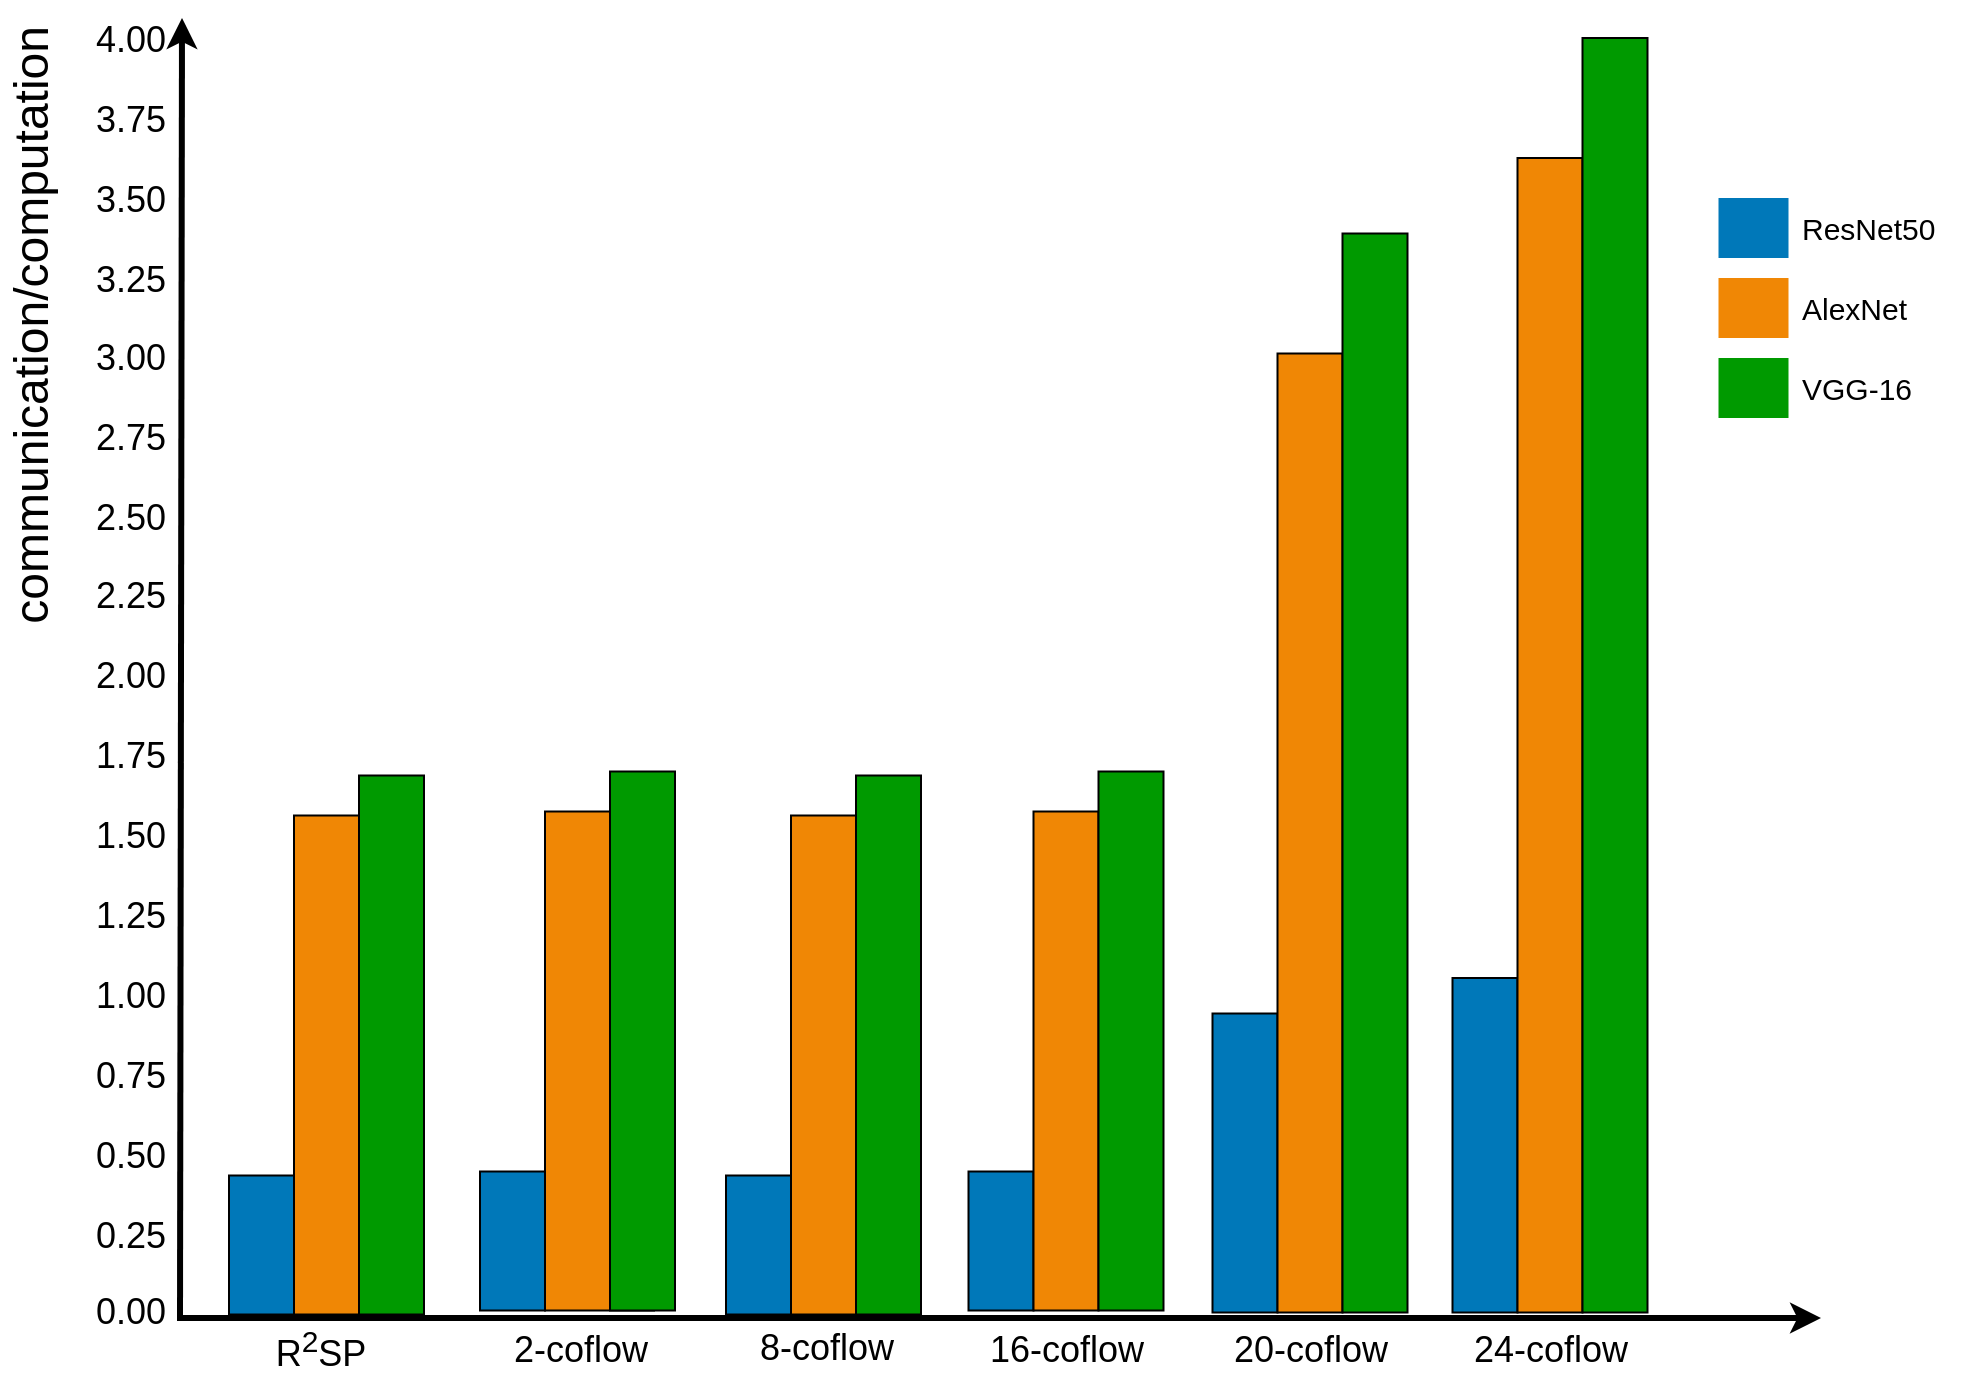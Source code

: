 <mxfile version="13.8.1" type="github">
  <diagram id="T89XPPoivCCFEeKoEIFi" name="第 1 页">
    <mxGraphModel dx="-484" dy="1322" grid="1" gridSize="10" guides="1" tooltips="1" connect="1" arrows="1" fold="1" page="1" pageScale="1" pageWidth="827" pageHeight="1169" math="0" shadow="0">
      <root>
        <mxCell id="0" />
        <mxCell id="1" parent="0" />
        <mxCell id="WCGk1mYOTGd77UesOvjc-1" value="" style="edgeStyle=none;html=1;fontColor=#000000;strokeWidth=3;strokeColor=#000000;" parent="1" edge="1">
          <mxGeometry width="100" height="100" relative="1" as="geometry">
            <mxPoint x="2210" y="1600.5" as="sourcePoint" />
            <mxPoint x="2211" y="950" as="targetPoint" />
          </mxGeometry>
        </mxCell>
        <mxCell id="WCGk1mYOTGd77UesOvjc-2" value="" style="edgeStyle=none;html=1;fontColor=#000000;strokeWidth=3;strokeColor=#000000;" parent="1" edge="1">
          <mxGeometry width="100" height="100" relative="1" as="geometry">
            <mxPoint x="2208.5" y="1600" as="sourcePoint" />
            <mxPoint x="3030.5" y="1600" as="targetPoint" />
          </mxGeometry>
        </mxCell>
        <mxCell id="WCGk1mYOTGd77UesOvjc-3" value="8-coflow" style="text;spacingTop=-5;align=center;verticalAlign=middle;fontStyle=0;html=1;fontSize=18;points=[];strokeColor=none;" parent="1" vertex="1">
          <mxGeometry x="2473" y="1602.25" width="120" height="30" as="geometry" />
        </mxCell>
        <mxCell id="WCGk1mYOTGd77UesOvjc-4" value="16-coflow" style="text;spacingTop=-5;align=center;verticalAlign=middle;fontStyle=0;html=1;fontSize=18;points=[];strokeColor=none;" parent="1" vertex="1">
          <mxGeometry x="2593" y="1603.25" width="120" height="30" as="geometry" />
        </mxCell>
        <mxCell id="WCGk1mYOTGd77UesOvjc-5" value="20-coflow" style="text;spacingTop=-5;align=center;verticalAlign=middle;fontStyle=0;html=1;fontSize=18;points=[];strokeColor=none;" parent="1" vertex="1">
          <mxGeometry x="2715" y="1603.25" width="120" height="30" as="geometry" />
        </mxCell>
        <mxCell id="WCGk1mYOTGd77UesOvjc-6" value="" style="whiteSpace=wrap;gradientColor=none;gradientDirection=east;strokeColor=none;html=1;fontColor=#23445d;fillColor=#009a00;" parent="1" vertex="1">
          <mxGeometry x="2979.25" y="1120" width="35.0" height="30.0" as="geometry" />
        </mxCell>
        <mxCell id="WCGk1mYOTGd77UesOvjc-7" value="" style="whiteSpace=wrap;gradientColor=none;gradientDirection=east;strokeColor=none;html=1;fontColor=#23445d;fillColor=#F08705;" parent="1" vertex="1">
          <mxGeometry x="2979.25" y="1080" width="35.0" height="30.0" as="geometry" />
        </mxCell>
        <mxCell id="WCGk1mYOTGd77UesOvjc-8" value="" style="whiteSpace=wrap;gradientColor=none;gradientDirection=east;strokeColor=none;html=1;fontColor=#23445d;fillColor=#0078b9;" parent="1" vertex="1">
          <mxGeometry x="2979.25" y="1040" width="35.0" height="30.0" as="geometry" />
        </mxCell>
        <mxCell id="WCGk1mYOTGd77UesOvjc-9" value="AlexNet" style="text;spacingTop=-5;html=1;points=[];fontSize=15;" parent="1" vertex="1">
          <mxGeometry x="3019.25" y="1085" width="80" height="20" as="geometry" />
        </mxCell>
        <mxCell id="WCGk1mYOTGd77UesOvjc-10" value="ResNet50" style="text;spacingTop=-5;html=1;points=[];fontSize=15;" parent="1" vertex="1">
          <mxGeometry x="3019.25" y="1045" width="80" height="20" as="geometry" />
        </mxCell>
        <mxCell id="WCGk1mYOTGd77UesOvjc-11" value="VGG-16&lt;br&gt;" style="text;spacingTop=-5;html=1;points=[];fontSize=15;" parent="1" vertex="1">
          <mxGeometry x="3019.25" y="1125" width="80" height="20" as="geometry" />
        </mxCell>
        <mxCell id="WCGk1mYOTGd77UesOvjc-12" value="communication/computation" style="text;spacingTop=-5;html=1;fontSize=24;fontStyle=0;points=[];textDirection=ltr;align=right;verticalAlign=top;horizontal=0;" parent="1" vertex="1">
          <mxGeometry x="2120" y="953" width="80" height="20" as="geometry" />
        </mxCell>
        <mxCell id="WCGk1mYOTGd77UesOvjc-13" value="2.75" style="text;spacingTop=-5;align=center;verticalAlign=middle;fontStyle=0;html=1;fontSize=18;points=[];labelBackgroundColor=none;labelBorderColor=none;rounded=0;" parent="1" vertex="1">
          <mxGeometry x="2170" y="1142" width="30" height="40" as="geometry" />
        </mxCell>
        <mxCell id="WCGk1mYOTGd77UesOvjc-14" value="" style="rounded=0;whiteSpace=wrap;html=1;fillColor=#0078B9;" parent="1" vertex="1">
          <mxGeometry x="2483" y="1528.75" width="32.5" height="69.5" as="geometry" />
        </mxCell>
        <mxCell id="WCGk1mYOTGd77UesOvjc-17" value="1.75" style="text;spacingTop=-5;align=center;verticalAlign=middle;fontStyle=0;html=1;fontSize=18;points=[];labelBackgroundColor=none;labelBorderColor=none;rounded=0;" parent="1" vertex="1">
          <mxGeometry x="2170" y="1301" width="30" height="40" as="geometry" />
        </mxCell>
        <mxCell id="WCGk1mYOTGd77UesOvjc-18" value="1.25" style="text;spacingTop=-5;align=center;verticalAlign=middle;fontStyle=0;html=1;fontSize=18;points=[];labelBackgroundColor=none;labelBorderColor=none;rounded=0;" parent="1" vertex="1">
          <mxGeometry x="2170" y="1381" width="30" height="40" as="geometry" />
        </mxCell>
        <mxCell id="WCGk1mYOTGd77UesOvjc-19" value="0.50" style="text;spacingTop=-5;align=center;verticalAlign=middle;fontStyle=0;html=1;fontSize=18;points=[];labelBackgroundColor=none;labelBorderColor=none;rounded=0;" parent="1" vertex="1">
          <mxGeometry x="2170" y="1501.75" width="30" height="40" as="geometry" />
        </mxCell>
        <mxCell id="WCGk1mYOTGd77UesOvjc-20" value="2.25" style="text;spacingTop=-5;align=center;verticalAlign=middle;fontStyle=0;html=1;fontSize=18;points=[];labelBackgroundColor=none;labelBorderColor=none;rounded=0;" parent="1" vertex="1">
          <mxGeometry x="2170" y="1221" width="30" height="40" as="geometry" />
        </mxCell>
        <mxCell id="WCGk1mYOTGd77UesOvjc-21" value="2.50" style="text;spacingTop=-5;align=center;verticalAlign=middle;fontStyle=0;html=1;fontSize=18;points=[];labelBackgroundColor=none;labelBorderColor=none;rounded=0;" parent="1" vertex="1">
          <mxGeometry x="2170" y="1182" width="30" height="40" as="geometry" />
        </mxCell>
        <mxCell id="WCGk1mYOTGd77UesOvjc-22" value="2.00" style="text;spacingTop=-5;align=center;verticalAlign=middle;fontStyle=0;html=1;fontSize=18;points=[];labelBackgroundColor=none;labelBorderColor=none;rounded=0;" parent="1" vertex="1">
          <mxGeometry x="2170" y="1261" width="30" height="40" as="geometry" />
        </mxCell>
        <mxCell id="WCGk1mYOTGd77UesOvjc-23" value="1.50" style="text;spacingTop=-5;align=center;verticalAlign=middle;fontStyle=0;html=1;fontSize=18;points=[];labelBackgroundColor=none;labelBorderColor=none;rounded=0;" parent="1" vertex="1">
          <mxGeometry x="2170" y="1341" width="30" height="40" as="geometry" />
        </mxCell>
        <mxCell id="WCGk1mYOTGd77UesOvjc-24" value="1.00" style="text;spacingTop=-5;align=center;verticalAlign=middle;fontStyle=0;html=1;fontSize=18;points=[];labelBackgroundColor=none;labelBorderColor=none;rounded=0;" parent="1" vertex="1">
          <mxGeometry x="2170" y="1421" width="30" height="40" as="geometry" />
        </mxCell>
        <mxCell id="WCGk1mYOTGd77UesOvjc-25" value="0.25" style="text;spacingTop=-5;align=center;verticalAlign=middle;fontStyle=0;html=1;fontSize=18;points=[];labelBackgroundColor=none;labelBorderColor=none;rounded=0;" parent="1" vertex="1">
          <mxGeometry x="2170" y="1541.5" width="30" height="40" as="geometry" />
        </mxCell>
        <mxCell id="WCGk1mYOTGd77UesOvjc-26" value="0.00" style="text;spacingTop=-5;align=center;verticalAlign=middle;fontStyle=0;html=1;fontSize=18;points=[];labelBackgroundColor=none;labelBorderColor=none;rounded=0;" parent="1" vertex="1">
          <mxGeometry x="2170" y="1579.5" width="30" height="40" as="geometry" />
        </mxCell>
        <mxCell id="WCGk1mYOTGd77UesOvjc-27" value="" style="rounded=0;whiteSpace=wrap;html=1;fillColor=#F08705;" parent="1" vertex="1">
          <mxGeometry x="2515.5" y="1348.75" width="54.5" height="249.5" as="geometry" />
        </mxCell>
        <mxCell id="WCGk1mYOTGd77UesOvjc-28" value="" style="rounded=0;whiteSpace=wrap;html=1;fillColor=#009A00;" parent="1" vertex="1">
          <mxGeometry x="2548" y="1328.75" width="32.5" height="269.5" as="geometry" />
        </mxCell>
        <mxCell id="WCGk1mYOTGd77UesOvjc-29" value="" style="rounded=0;whiteSpace=wrap;html=1;fillColor=#0078B9;" parent="1" vertex="1">
          <mxGeometry x="2604.25" y="1526.75" width="32.5" height="69.5" as="geometry" />
        </mxCell>
        <mxCell id="WCGk1mYOTGd77UesOvjc-30" value="" style="rounded=0;whiteSpace=wrap;html=1;fillColor=#F08705;" parent="1" vertex="1">
          <mxGeometry x="2636.75" y="1346.75" width="32.5" height="249.5" as="geometry" />
        </mxCell>
        <mxCell id="WCGk1mYOTGd77UesOvjc-31" value="" style="rounded=0;whiteSpace=wrap;html=1;fillColor=#009A00;" parent="1" vertex="1">
          <mxGeometry x="2669.25" y="1326.75" width="32.5" height="269.5" as="geometry" />
        </mxCell>
        <mxCell id="WCGk1mYOTGd77UesOvjc-32" value="" style="rounded=0;whiteSpace=wrap;html=1;fillColor=#0078B9;" parent="1" vertex="1">
          <mxGeometry x="2726.25" y="1447.75" width="32.5" height="149.5" as="geometry" />
        </mxCell>
        <mxCell id="WCGk1mYOTGd77UesOvjc-33" value="" style="rounded=0;whiteSpace=wrap;html=1;fillColor=#F08705;" parent="1" vertex="1">
          <mxGeometry x="2758.75" y="1117.75" width="32.5" height="479.5" as="geometry" />
        </mxCell>
        <mxCell id="WCGk1mYOTGd77UesOvjc-34" value="" style="rounded=0;whiteSpace=wrap;html=1;fillColor=#009A00;" parent="1" vertex="1">
          <mxGeometry x="2791.25" y="1057.75" width="32.5" height="539.5" as="geometry" />
        </mxCell>
        <mxCell id="DEcqkY3-tAxHTdAIMPjW-1" value="3.50" style="text;spacingTop=-5;align=center;verticalAlign=middle;fontStyle=0;html=1;fontSize=18;points=[];labelBackgroundColor=none;labelBorderColor=none;rounded=0;" vertex="1" parent="1">
          <mxGeometry x="2170" y="1023" width="30" height="40" as="geometry" />
        </mxCell>
        <mxCell id="DEcqkY3-tAxHTdAIMPjW-2" value="3.00" style="text;spacingTop=-5;align=center;verticalAlign=middle;fontStyle=0;html=1;fontSize=18;points=[];labelBackgroundColor=none;labelBorderColor=none;rounded=0;" vertex="1" parent="1">
          <mxGeometry x="2170" y="1102" width="30" height="40" as="geometry" />
        </mxCell>
        <mxCell id="DEcqkY3-tAxHTdAIMPjW-3" value="3.25" style="text;spacingTop=-5;align=center;verticalAlign=middle;fontStyle=0;html=1;fontSize=18;points=[];labelBackgroundColor=none;labelBorderColor=none;rounded=0;" vertex="1" parent="1">
          <mxGeometry x="2170" y="1063" width="30" height="40" as="geometry" />
        </mxCell>
        <mxCell id="DEcqkY3-tAxHTdAIMPjW-4" value="0.75" style="text;spacingTop=-5;align=center;verticalAlign=middle;fontStyle=0;html=1;fontSize=18;points=[];labelBackgroundColor=none;labelBorderColor=none;rounded=0;" vertex="1" parent="1">
          <mxGeometry x="2170" y="1461" width="30" height="40" as="geometry" />
        </mxCell>
        <mxCell id="DEcqkY3-tAxHTdAIMPjW-5" value="24-coflow" style="text;spacingTop=-5;align=center;verticalAlign=middle;fontStyle=0;html=1;fontSize=18;points=[];strokeColor=none;" vertex="1" parent="1">
          <mxGeometry x="2835" y="1603.25" width="120" height="30" as="geometry" />
        </mxCell>
        <mxCell id="DEcqkY3-tAxHTdAIMPjW-6" value="" style="rounded=0;whiteSpace=wrap;html=1;fillColor=#0078B9;" vertex="1" parent="1">
          <mxGeometry x="2846.25" y="1430" width="32.5" height="167.25" as="geometry" />
        </mxCell>
        <mxCell id="DEcqkY3-tAxHTdAIMPjW-7" value="" style="rounded=0;whiteSpace=wrap;html=1;fillColor=#F08705;" vertex="1" parent="1">
          <mxGeometry x="2878.75" y="1020" width="32.5" height="577.25" as="geometry" />
        </mxCell>
        <mxCell id="DEcqkY3-tAxHTdAIMPjW-8" value="" style="rounded=0;whiteSpace=wrap;html=1;fillColor=#009A00;" vertex="1" parent="1">
          <mxGeometry x="2911.25" y="960" width="32.5" height="637.25" as="geometry" />
        </mxCell>
        <mxCell id="DEcqkY3-tAxHTdAIMPjW-9" value="R&lt;sup&gt;2&lt;/sup&gt;SP" style="text;spacingTop=-5;align=center;verticalAlign=middle;fontStyle=0;html=1;fontSize=18;points=[];strokeColor=none;" vertex="1" parent="1">
          <mxGeometry x="2220" y="1603.25" width="120" height="30" as="geometry" />
        </mxCell>
        <mxCell id="DEcqkY3-tAxHTdAIMPjW-10" value="" style="rounded=0;whiteSpace=wrap;html=1;fillColor=#0078B9;" vertex="1" parent="1">
          <mxGeometry x="2234.5" y="1528.75" width="32.5" height="69.5" as="geometry" />
        </mxCell>
        <mxCell id="DEcqkY3-tAxHTdAIMPjW-11" value="" style="rounded=0;whiteSpace=wrap;html=1;fillColor=#F08705;" vertex="1" parent="1">
          <mxGeometry x="2267" y="1348.75" width="32.5" height="249.5" as="geometry" />
        </mxCell>
        <mxCell id="DEcqkY3-tAxHTdAIMPjW-12" value="" style="rounded=0;whiteSpace=wrap;html=1;fillColor=#009A00;" vertex="1" parent="1">
          <mxGeometry x="2299.5" y="1328.75" width="32.5" height="269.5" as="geometry" />
        </mxCell>
        <mxCell id="DEcqkY3-tAxHTdAIMPjW-15" value="4.00" style="text;spacingTop=-5;align=center;verticalAlign=middle;fontStyle=0;html=1;fontSize=18;points=[];labelBackgroundColor=none;labelBorderColor=none;rounded=0;" vertex="1" parent="1">
          <mxGeometry x="2170" y="943" width="30" height="40" as="geometry" />
        </mxCell>
        <mxCell id="DEcqkY3-tAxHTdAIMPjW-16" value="3.75" style="text;spacingTop=-5;align=center;verticalAlign=middle;fontStyle=0;html=1;fontSize=18;points=[];labelBackgroundColor=none;labelBorderColor=none;rounded=0;" vertex="1" parent="1">
          <mxGeometry x="2170" y="983" width="30" height="40" as="geometry" />
        </mxCell>
        <mxCell id="DEcqkY3-tAxHTdAIMPjW-17" value="2-coflow" style="text;spacingTop=-5;align=center;verticalAlign=middle;fontStyle=0;html=1;fontSize=18;points=[];strokeColor=none;" vertex="1" parent="1">
          <mxGeometry x="2350" y="1603.25" width="120" height="30" as="geometry" />
        </mxCell>
        <mxCell id="DEcqkY3-tAxHTdAIMPjW-18" value="" style="rounded=0;whiteSpace=wrap;html=1;fillColor=#0078B9;" vertex="1" parent="1">
          <mxGeometry x="2360" y="1526.75" width="32.5" height="69.5" as="geometry" />
        </mxCell>
        <mxCell id="DEcqkY3-tAxHTdAIMPjW-19" value="" style="rounded=0;whiteSpace=wrap;html=1;fillColor=#F08705;" vertex="1" parent="1">
          <mxGeometry x="2392.5" y="1346.75" width="54.5" height="249.5" as="geometry" />
        </mxCell>
        <mxCell id="DEcqkY3-tAxHTdAIMPjW-20" value="" style="rounded=0;whiteSpace=wrap;html=1;fillColor=#009A00;" vertex="1" parent="1">
          <mxGeometry x="2425" y="1326.75" width="32.5" height="269.5" as="geometry" />
        </mxCell>
      </root>
    </mxGraphModel>
  </diagram>
</mxfile>
